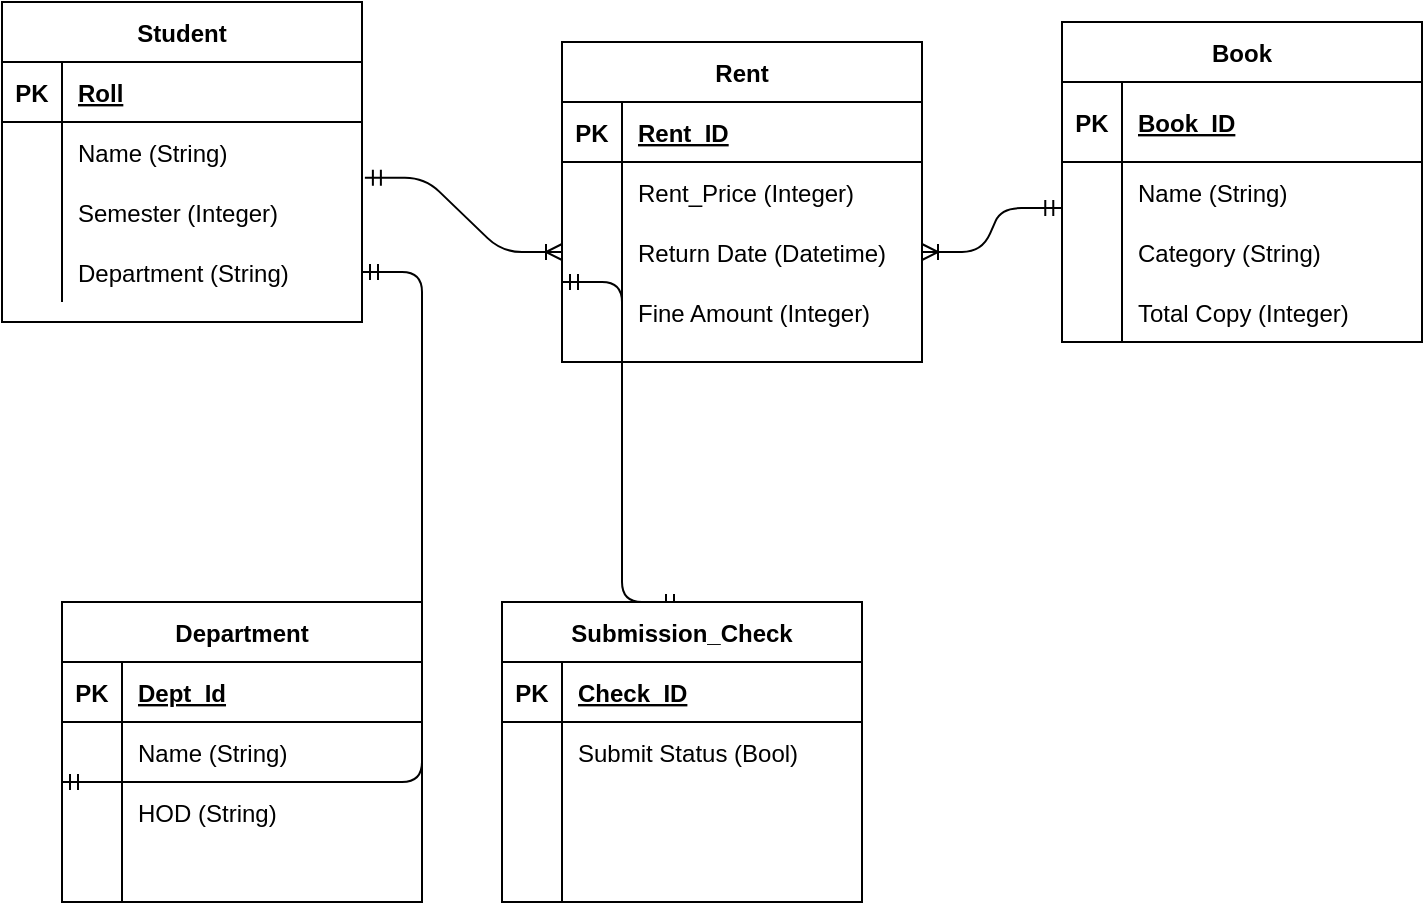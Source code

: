 <mxfile version="13.7.6" type="github">
  <diagram id="R2lEEEUBdFMjLlhIrx00" name="Page-1">
    <mxGraphModel dx="981" dy="548" grid="1" gridSize="10" guides="1" tooltips="1" connect="1" arrows="1" fold="1" page="1" pageScale="1" pageWidth="850" pageHeight="1100" math="0" shadow="0" extFonts="Permanent Marker^https://fonts.googleapis.com/css?family=Permanent+Marker">
      <root>
        <mxCell id="0" />
        <mxCell id="1" parent="0" />
        <mxCell id="I6bdRnYRgxQubLA3lItq-49" value="" style="edgeStyle=entityRelationEdgeStyle;fontSize=12;html=1;endArrow=ERoneToMany;startArrow=ERmandOne;startFill=0;exitX=1.008;exitY=-0.071;exitDx=0;exitDy=0;exitPerimeter=0;" edge="1" parent="1" source="I6bdRnYRgxQubLA3lItq-15" target="I6bdRnYRgxQubLA3lItq-43">
          <mxGeometry width="100" height="100" relative="1" as="geometry">
            <mxPoint x="310" y="120" as="sourcePoint" />
            <mxPoint x="410" y="20" as="targetPoint" />
          </mxGeometry>
        </mxCell>
        <mxCell id="I6bdRnYRgxQubLA3lItq-51" value="" style="edgeStyle=entityRelationEdgeStyle;fontSize=12;html=1;endArrow=ERmandOne;startArrow=ERoneToMany;exitX=1;exitY=0.5;exitDx=0;exitDy=0;startFill=0;entryX=-0.002;entryY=0.768;entryDx=0;entryDy=0;entryPerimeter=0;" edge="1" parent="1" source="I6bdRnYRgxQubLA3lItq-43" target="I6bdRnYRgxQubLA3lItq-25">
          <mxGeometry width="100" height="100" relative="1" as="geometry">
            <mxPoint x="530" y="220" as="sourcePoint" />
            <mxPoint x="630" y="120" as="targetPoint" />
          </mxGeometry>
        </mxCell>
        <mxCell id="I6bdRnYRgxQubLA3lItq-65" value="" style="edgeStyle=entityRelationEdgeStyle;fontSize=12;html=1;endArrow=ERmandOne;startArrow=ERmandOne;entryX=0;entryY=0;entryDx=0;entryDy=0;entryPerimeter=0;" edge="1" parent="1" source="I6bdRnYRgxQubLA3lItq-18" target="I6bdRnYRgxQubLA3lItq-59">
          <mxGeometry width="100" height="100" relative="1" as="geometry">
            <mxPoint x="200" y="314" as="sourcePoint" />
            <mxPoint x="220" y="210" as="targetPoint" />
          </mxGeometry>
        </mxCell>
        <mxCell id="I6bdRnYRgxQubLA3lItq-79" value="" style="edgeStyle=entityRelationEdgeStyle;fontSize=12;html=1;endArrow=ERmandOne;startArrow=ERmandOne;exitX=0.5;exitY=0;exitDx=0;exitDy=0;entryX=0;entryY=0;entryDx=0;entryDy=0;entryPerimeter=0;" edge="1" parent="1" source="I6bdRnYRgxQubLA3lItq-66" target="I6bdRnYRgxQubLA3lItq-46">
          <mxGeometry width="100" height="100" relative="1" as="geometry">
            <mxPoint x="280" y="310" as="sourcePoint" />
            <mxPoint x="380" y="210" as="targetPoint" />
          </mxGeometry>
        </mxCell>
        <mxCell id="I6bdRnYRgxQubLA3lItq-52" value="Department" style="shape=table;startSize=30;container=1;collapsible=1;childLayout=tableLayout;fixedRows=1;rowLines=0;fontStyle=1;align=center;resizeLast=1;" vertex="1" parent="1">
          <mxGeometry x="140" y="320" width="180" height="150" as="geometry" />
        </mxCell>
        <mxCell id="I6bdRnYRgxQubLA3lItq-53" value="" style="shape=partialRectangle;collapsible=0;dropTarget=0;pointerEvents=0;fillColor=none;top=0;left=0;bottom=1;right=0;points=[[0,0.5],[1,0.5]];portConstraint=eastwest;" vertex="1" parent="I6bdRnYRgxQubLA3lItq-52">
          <mxGeometry y="30" width="180" height="30" as="geometry" />
        </mxCell>
        <mxCell id="I6bdRnYRgxQubLA3lItq-54" value="PK" style="shape=partialRectangle;connectable=0;fillColor=none;top=0;left=0;bottom=0;right=0;fontStyle=1;overflow=hidden;" vertex="1" parent="I6bdRnYRgxQubLA3lItq-53">
          <mxGeometry width="30" height="30" as="geometry" />
        </mxCell>
        <mxCell id="I6bdRnYRgxQubLA3lItq-55" value="Dept_Id" style="shape=partialRectangle;connectable=0;fillColor=none;top=0;left=0;bottom=0;right=0;align=left;spacingLeft=6;fontStyle=5;overflow=hidden;" vertex="1" parent="I6bdRnYRgxQubLA3lItq-53">
          <mxGeometry x="30" width="150" height="30" as="geometry" />
        </mxCell>
        <mxCell id="I6bdRnYRgxQubLA3lItq-56" value="" style="shape=partialRectangle;collapsible=0;dropTarget=0;pointerEvents=0;fillColor=none;top=0;left=0;bottom=0;right=0;points=[[0,0.5],[1,0.5]];portConstraint=eastwest;" vertex="1" parent="I6bdRnYRgxQubLA3lItq-52">
          <mxGeometry y="60" width="180" height="30" as="geometry" />
        </mxCell>
        <mxCell id="I6bdRnYRgxQubLA3lItq-57" value="" style="shape=partialRectangle;connectable=0;fillColor=none;top=0;left=0;bottom=0;right=0;editable=1;overflow=hidden;" vertex="1" parent="I6bdRnYRgxQubLA3lItq-56">
          <mxGeometry width="30" height="30" as="geometry" />
        </mxCell>
        <mxCell id="I6bdRnYRgxQubLA3lItq-58" value="Name (String)" style="shape=partialRectangle;connectable=0;fillColor=none;top=0;left=0;bottom=0;right=0;align=left;spacingLeft=6;overflow=hidden;" vertex="1" parent="I6bdRnYRgxQubLA3lItq-56">
          <mxGeometry x="30" width="150" height="30" as="geometry" />
        </mxCell>
        <mxCell id="I6bdRnYRgxQubLA3lItq-59" value="" style="shape=partialRectangle;collapsible=0;dropTarget=0;pointerEvents=0;fillColor=none;top=0;left=0;bottom=0;right=0;points=[[0,0.5],[1,0.5]];portConstraint=eastwest;" vertex="1" parent="I6bdRnYRgxQubLA3lItq-52">
          <mxGeometry y="90" width="180" height="30" as="geometry" />
        </mxCell>
        <mxCell id="I6bdRnYRgxQubLA3lItq-60" value="" style="shape=partialRectangle;connectable=0;fillColor=none;top=0;left=0;bottom=0;right=0;editable=1;overflow=hidden;" vertex="1" parent="I6bdRnYRgxQubLA3lItq-59">
          <mxGeometry width="30" height="30" as="geometry" />
        </mxCell>
        <mxCell id="I6bdRnYRgxQubLA3lItq-61" value="HOD (String)" style="shape=partialRectangle;connectable=0;fillColor=none;top=0;left=0;bottom=0;right=0;align=left;spacingLeft=6;overflow=hidden;" vertex="1" parent="I6bdRnYRgxQubLA3lItq-59">
          <mxGeometry x="30" width="150" height="30" as="geometry" />
        </mxCell>
        <mxCell id="I6bdRnYRgxQubLA3lItq-62" value="" style="shape=partialRectangle;collapsible=0;dropTarget=0;pointerEvents=0;fillColor=none;top=0;left=0;bottom=0;right=0;points=[[0,0.5],[1,0.5]];portConstraint=eastwest;" vertex="1" parent="I6bdRnYRgxQubLA3lItq-52">
          <mxGeometry y="120" width="180" height="30" as="geometry" />
        </mxCell>
        <mxCell id="I6bdRnYRgxQubLA3lItq-63" value="" style="shape=partialRectangle;connectable=0;fillColor=none;top=0;left=0;bottom=0;right=0;editable=1;overflow=hidden;" vertex="1" parent="I6bdRnYRgxQubLA3lItq-62">
          <mxGeometry width="30" height="30" as="geometry" />
        </mxCell>
        <mxCell id="I6bdRnYRgxQubLA3lItq-64" value="" style="shape=partialRectangle;connectable=0;fillColor=none;top=0;left=0;bottom=0;right=0;align=left;spacingLeft=6;overflow=hidden;" vertex="1" parent="I6bdRnYRgxQubLA3lItq-62">
          <mxGeometry x="30" width="150" height="30" as="geometry" />
        </mxCell>
        <mxCell id="I6bdRnYRgxQubLA3lItq-36" value="Rent" style="shape=table;startSize=30;container=1;collapsible=1;childLayout=tableLayout;fixedRows=1;rowLines=0;fontStyle=1;align=center;resizeLast=1;" vertex="1" parent="1">
          <mxGeometry x="390" y="40" width="180" height="160" as="geometry" />
        </mxCell>
        <mxCell id="I6bdRnYRgxQubLA3lItq-37" value="" style="shape=partialRectangle;collapsible=0;dropTarget=0;pointerEvents=0;fillColor=none;top=0;left=0;bottom=1;right=0;points=[[0,0.5],[1,0.5]];portConstraint=eastwest;" vertex="1" parent="I6bdRnYRgxQubLA3lItq-36">
          <mxGeometry y="30" width="180" height="30" as="geometry" />
        </mxCell>
        <mxCell id="I6bdRnYRgxQubLA3lItq-38" value="PK" style="shape=partialRectangle;connectable=0;fillColor=none;top=0;left=0;bottom=0;right=0;fontStyle=1;overflow=hidden;" vertex="1" parent="I6bdRnYRgxQubLA3lItq-37">
          <mxGeometry width="30" height="30" as="geometry" />
        </mxCell>
        <mxCell id="I6bdRnYRgxQubLA3lItq-39" value="Rent_ID" style="shape=partialRectangle;connectable=0;fillColor=none;top=0;left=0;bottom=0;right=0;align=left;spacingLeft=6;fontStyle=5;overflow=hidden;" vertex="1" parent="I6bdRnYRgxQubLA3lItq-37">
          <mxGeometry x="30" width="150" height="30" as="geometry" />
        </mxCell>
        <mxCell id="I6bdRnYRgxQubLA3lItq-40" value="" style="shape=partialRectangle;collapsible=0;dropTarget=0;pointerEvents=0;fillColor=none;top=0;left=0;bottom=0;right=0;points=[[0,0.5],[1,0.5]];portConstraint=eastwest;" vertex="1" parent="I6bdRnYRgxQubLA3lItq-36">
          <mxGeometry y="60" width="180" height="30" as="geometry" />
        </mxCell>
        <mxCell id="I6bdRnYRgxQubLA3lItq-41" value="" style="shape=partialRectangle;connectable=0;fillColor=none;top=0;left=0;bottom=0;right=0;editable=1;overflow=hidden;" vertex="1" parent="I6bdRnYRgxQubLA3lItq-40">
          <mxGeometry width="30" height="30" as="geometry" />
        </mxCell>
        <mxCell id="I6bdRnYRgxQubLA3lItq-42" value="Rent_Price (Integer)" style="shape=partialRectangle;connectable=0;fillColor=none;top=0;left=0;bottom=0;right=0;align=left;spacingLeft=6;overflow=hidden;" vertex="1" parent="I6bdRnYRgxQubLA3lItq-40">
          <mxGeometry x="30" width="150" height="30" as="geometry" />
        </mxCell>
        <mxCell id="I6bdRnYRgxQubLA3lItq-43" value="" style="shape=partialRectangle;collapsible=0;dropTarget=0;pointerEvents=0;fillColor=none;top=0;left=0;bottom=0;right=0;points=[[0,0.5],[1,0.5]];portConstraint=eastwest;" vertex="1" parent="I6bdRnYRgxQubLA3lItq-36">
          <mxGeometry y="90" width="180" height="30" as="geometry" />
        </mxCell>
        <mxCell id="I6bdRnYRgxQubLA3lItq-44" value="" style="shape=partialRectangle;connectable=0;fillColor=none;top=0;left=0;bottom=0;right=0;editable=1;overflow=hidden;" vertex="1" parent="I6bdRnYRgxQubLA3lItq-43">
          <mxGeometry width="30" height="30" as="geometry" />
        </mxCell>
        <mxCell id="I6bdRnYRgxQubLA3lItq-45" value="Return Date (Datetime)" style="shape=partialRectangle;connectable=0;fillColor=none;top=0;left=0;bottom=0;right=0;align=left;spacingLeft=6;overflow=hidden;" vertex="1" parent="I6bdRnYRgxQubLA3lItq-43">
          <mxGeometry x="30" width="150" height="30" as="geometry" />
        </mxCell>
        <mxCell id="I6bdRnYRgxQubLA3lItq-46" value="" style="shape=partialRectangle;collapsible=0;dropTarget=0;pointerEvents=0;fillColor=none;top=0;left=0;bottom=0;right=0;points=[[0,0.5],[1,0.5]];portConstraint=eastwest;" vertex="1" parent="I6bdRnYRgxQubLA3lItq-36">
          <mxGeometry y="120" width="180" height="30" as="geometry" />
        </mxCell>
        <mxCell id="I6bdRnYRgxQubLA3lItq-47" value="" style="shape=partialRectangle;connectable=0;fillColor=none;top=0;left=0;bottom=0;right=0;editable=1;overflow=hidden;" vertex="1" parent="I6bdRnYRgxQubLA3lItq-46">
          <mxGeometry width="30" height="30" as="geometry" />
        </mxCell>
        <mxCell id="I6bdRnYRgxQubLA3lItq-48" value="Fine Amount (Integer)" style="shape=partialRectangle;connectable=0;fillColor=none;top=0;left=0;bottom=0;right=0;align=left;spacingLeft=6;overflow=hidden;" vertex="1" parent="I6bdRnYRgxQubLA3lItq-46">
          <mxGeometry x="30" width="150" height="30" as="geometry" />
        </mxCell>
        <mxCell id="I6bdRnYRgxQubLA3lItq-21" value="Book" style="shape=table;startSize=30;container=1;collapsible=1;childLayout=tableLayout;fixedRows=1;rowLines=0;fontStyle=1;align=center;resizeLast=1;" vertex="1" parent="1">
          <mxGeometry x="640" y="30" width="180" height="160" as="geometry" />
        </mxCell>
        <mxCell id="I6bdRnYRgxQubLA3lItq-22" value="" style="shape=partialRectangle;collapsible=0;dropTarget=0;pointerEvents=0;fillColor=none;top=0;left=0;bottom=1;right=0;points=[[0,0.5],[1,0.5]];portConstraint=eastwest;" vertex="1" parent="I6bdRnYRgxQubLA3lItq-21">
          <mxGeometry y="30" width="180" height="40" as="geometry" />
        </mxCell>
        <mxCell id="I6bdRnYRgxQubLA3lItq-23" value="PK" style="shape=partialRectangle;connectable=0;fillColor=none;top=0;left=0;bottom=0;right=0;fontStyle=1;overflow=hidden;" vertex="1" parent="I6bdRnYRgxQubLA3lItq-22">
          <mxGeometry width="30" height="40" as="geometry" />
        </mxCell>
        <mxCell id="I6bdRnYRgxQubLA3lItq-24" value="Book_ID" style="shape=partialRectangle;connectable=0;fillColor=none;top=0;left=0;bottom=0;right=0;align=left;spacingLeft=6;fontStyle=5;overflow=hidden;" vertex="1" parent="I6bdRnYRgxQubLA3lItq-22">
          <mxGeometry x="30" width="150" height="40" as="geometry" />
        </mxCell>
        <mxCell id="I6bdRnYRgxQubLA3lItq-25" value="" style="shape=partialRectangle;collapsible=0;dropTarget=0;pointerEvents=0;fillColor=none;top=0;left=0;bottom=0;right=0;points=[[0,0.5],[1,0.5]];portConstraint=eastwest;" vertex="1" parent="I6bdRnYRgxQubLA3lItq-21">
          <mxGeometry y="70" width="180" height="30" as="geometry" />
        </mxCell>
        <mxCell id="I6bdRnYRgxQubLA3lItq-26" value="" style="shape=partialRectangle;connectable=0;fillColor=none;top=0;left=0;bottom=0;right=0;editable=1;overflow=hidden;" vertex="1" parent="I6bdRnYRgxQubLA3lItq-25">
          <mxGeometry width="30" height="30" as="geometry" />
        </mxCell>
        <mxCell id="I6bdRnYRgxQubLA3lItq-27" value="Name (String)" style="shape=partialRectangle;connectable=0;fillColor=none;top=0;left=0;bottom=0;right=0;align=left;spacingLeft=6;overflow=hidden;" vertex="1" parent="I6bdRnYRgxQubLA3lItq-25">
          <mxGeometry x="30" width="150" height="30" as="geometry" />
        </mxCell>
        <mxCell id="I6bdRnYRgxQubLA3lItq-28" value="" style="shape=partialRectangle;collapsible=0;dropTarget=0;pointerEvents=0;fillColor=none;top=0;left=0;bottom=0;right=0;points=[[0,0.5],[1,0.5]];portConstraint=eastwest;" vertex="1" parent="I6bdRnYRgxQubLA3lItq-21">
          <mxGeometry y="100" width="180" height="30" as="geometry" />
        </mxCell>
        <mxCell id="I6bdRnYRgxQubLA3lItq-29" value="" style="shape=partialRectangle;connectable=0;fillColor=none;top=0;left=0;bottom=0;right=0;editable=1;overflow=hidden;" vertex="1" parent="I6bdRnYRgxQubLA3lItq-28">
          <mxGeometry width="30" height="30" as="geometry" />
        </mxCell>
        <mxCell id="I6bdRnYRgxQubLA3lItq-30" value="Category (String)" style="shape=partialRectangle;connectable=0;fillColor=none;top=0;left=0;bottom=0;right=0;align=left;spacingLeft=6;overflow=hidden;" vertex="1" parent="I6bdRnYRgxQubLA3lItq-28">
          <mxGeometry x="30" width="150" height="30" as="geometry" />
        </mxCell>
        <mxCell id="I6bdRnYRgxQubLA3lItq-31" value="" style="shape=partialRectangle;collapsible=0;dropTarget=0;pointerEvents=0;fillColor=none;top=0;left=0;bottom=0;right=0;points=[[0,0.5],[1,0.5]];portConstraint=eastwest;" vertex="1" parent="I6bdRnYRgxQubLA3lItq-21">
          <mxGeometry y="130" width="180" height="30" as="geometry" />
        </mxCell>
        <mxCell id="I6bdRnYRgxQubLA3lItq-32" value="" style="shape=partialRectangle;connectable=0;fillColor=none;top=0;left=0;bottom=0;right=0;editable=1;overflow=hidden;" vertex="1" parent="I6bdRnYRgxQubLA3lItq-31">
          <mxGeometry width="30" height="30" as="geometry" />
        </mxCell>
        <mxCell id="I6bdRnYRgxQubLA3lItq-33" value="Total Copy (Integer)" style="shape=partialRectangle;connectable=0;fillColor=none;top=0;left=0;bottom=0;right=0;align=left;spacingLeft=6;overflow=hidden;" vertex="1" parent="I6bdRnYRgxQubLA3lItq-31">
          <mxGeometry x="30" width="150" height="30" as="geometry" />
        </mxCell>
        <mxCell id="I6bdRnYRgxQubLA3lItq-8" value="Student" style="shape=table;startSize=30;container=1;collapsible=1;childLayout=tableLayout;fixedRows=1;rowLines=0;fontStyle=1;align=center;resizeLast=1;" vertex="1" parent="1">
          <mxGeometry x="110" y="20" width="180" height="160" as="geometry" />
        </mxCell>
        <mxCell id="I6bdRnYRgxQubLA3lItq-9" value="" style="shape=partialRectangle;collapsible=0;dropTarget=0;pointerEvents=0;fillColor=none;top=0;left=0;bottom=1;right=0;points=[[0,0.5],[1,0.5]];portConstraint=eastwest;" vertex="1" parent="I6bdRnYRgxQubLA3lItq-8">
          <mxGeometry y="30" width="180" height="30" as="geometry" />
        </mxCell>
        <mxCell id="I6bdRnYRgxQubLA3lItq-10" value="PK" style="shape=partialRectangle;connectable=0;fillColor=none;top=0;left=0;bottom=0;right=0;fontStyle=1;overflow=hidden;" vertex="1" parent="I6bdRnYRgxQubLA3lItq-9">
          <mxGeometry width="30" height="30" as="geometry" />
        </mxCell>
        <mxCell id="I6bdRnYRgxQubLA3lItq-11" value="Roll" style="shape=partialRectangle;connectable=0;fillColor=none;top=0;left=0;bottom=0;right=0;align=left;spacingLeft=6;fontStyle=5;overflow=hidden;" vertex="1" parent="I6bdRnYRgxQubLA3lItq-9">
          <mxGeometry x="30" width="150" height="30" as="geometry" />
        </mxCell>
        <mxCell id="I6bdRnYRgxQubLA3lItq-12" value="" style="shape=partialRectangle;collapsible=0;dropTarget=0;pointerEvents=0;fillColor=none;top=0;left=0;bottom=0;right=0;points=[[0,0.5],[1,0.5]];portConstraint=eastwest;" vertex="1" parent="I6bdRnYRgxQubLA3lItq-8">
          <mxGeometry y="60" width="180" height="30" as="geometry" />
        </mxCell>
        <mxCell id="I6bdRnYRgxQubLA3lItq-13" value="" style="shape=partialRectangle;connectable=0;fillColor=none;top=0;left=0;bottom=0;right=0;editable=1;overflow=hidden;" vertex="1" parent="I6bdRnYRgxQubLA3lItq-12">
          <mxGeometry width="30" height="30" as="geometry" />
        </mxCell>
        <mxCell id="I6bdRnYRgxQubLA3lItq-14" value="Name (String)" style="shape=partialRectangle;connectable=0;fillColor=none;top=0;left=0;bottom=0;right=0;align=left;spacingLeft=6;overflow=hidden;" vertex="1" parent="I6bdRnYRgxQubLA3lItq-12">
          <mxGeometry x="30" width="150" height="30" as="geometry" />
        </mxCell>
        <mxCell id="I6bdRnYRgxQubLA3lItq-15" value="" style="shape=partialRectangle;collapsible=0;dropTarget=0;pointerEvents=0;fillColor=none;top=0;left=0;bottom=0;right=0;points=[[0,0.5],[1,0.5]];portConstraint=eastwest;" vertex="1" parent="I6bdRnYRgxQubLA3lItq-8">
          <mxGeometry y="90" width="180" height="30" as="geometry" />
        </mxCell>
        <mxCell id="I6bdRnYRgxQubLA3lItq-16" value="" style="shape=partialRectangle;connectable=0;fillColor=none;top=0;left=0;bottom=0;right=0;editable=1;overflow=hidden;" vertex="1" parent="I6bdRnYRgxQubLA3lItq-15">
          <mxGeometry width="30" height="30" as="geometry" />
        </mxCell>
        <mxCell id="I6bdRnYRgxQubLA3lItq-17" value="Semester (Integer)" style="shape=partialRectangle;connectable=0;fillColor=none;top=0;left=0;bottom=0;right=0;align=left;spacingLeft=6;overflow=hidden;" vertex="1" parent="I6bdRnYRgxQubLA3lItq-15">
          <mxGeometry x="30" width="150" height="30" as="geometry" />
        </mxCell>
        <mxCell id="I6bdRnYRgxQubLA3lItq-18" value="" style="shape=partialRectangle;collapsible=0;dropTarget=0;pointerEvents=0;fillColor=none;top=0;left=0;bottom=0;right=0;points=[[0,0.5],[1,0.5]];portConstraint=eastwest;" vertex="1" parent="I6bdRnYRgxQubLA3lItq-8">
          <mxGeometry y="120" width="180" height="30" as="geometry" />
        </mxCell>
        <mxCell id="I6bdRnYRgxQubLA3lItq-19" value="" style="shape=partialRectangle;connectable=0;fillColor=none;top=0;left=0;bottom=0;right=0;editable=1;overflow=hidden;" vertex="1" parent="I6bdRnYRgxQubLA3lItq-18">
          <mxGeometry width="30" height="30" as="geometry" />
        </mxCell>
        <mxCell id="I6bdRnYRgxQubLA3lItq-20" value="Department (String)" style="shape=partialRectangle;connectable=0;fillColor=none;top=0;left=0;bottom=0;right=0;align=left;spacingLeft=6;overflow=hidden;" vertex="1" parent="I6bdRnYRgxQubLA3lItq-18">
          <mxGeometry x="30" width="150" height="30" as="geometry" />
        </mxCell>
        <mxCell id="I6bdRnYRgxQubLA3lItq-66" value="Submission_Check" style="shape=table;startSize=30;container=1;collapsible=1;childLayout=tableLayout;fixedRows=1;rowLines=0;fontStyle=1;align=center;resizeLast=1;" vertex="1" parent="1">
          <mxGeometry x="360" y="320" width="180" height="150" as="geometry" />
        </mxCell>
        <mxCell id="I6bdRnYRgxQubLA3lItq-67" value="" style="shape=partialRectangle;collapsible=0;dropTarget=0;pointerEvents=0;fillColor=none;top=0;left=0;bottom=1;right=0;points=[[0,0.5],[1,0.5]];portConstraint=eastwest;" vertex="1" parent="I6bdRnYRgxQubLA3lItq-66">
          <mxGeometry y="30" width="180" height="30" as="geometry" />
        </mxCell>
        <mxCell id="I6bdRnYRgxQubLA3lItq-68" value="PK" style="shape=partialRectangle;connectable=0;fillColor=none;top=0;left=0;bottom=0;right=0;fontStyle=1;overflow=hidden;" vertex="1" parent="I6bdRnYRgxQubLA3lItq-67">
          <mxGeometry width="30" height="30" as="geometry" />
        </mxCell>
        <mxCell id="I6bdRnYRgxQubLA3lItq-69" value="Check_ID" style="shape=partialRectangle;connectable=0;fillColor=none;top=0;left=0;bottom=0;right=0;align=left;spacingLeft=6;fontStyle=5;overflow=hidden;" vertex="1" parent="I6bdRnYRgxQubLA3lItq-67">
          <mxGeometry x="30" width="150" height="30" as="geometry" />
        </mxCell>
        <mxCell id="I6bdRnYRgxQubLA3lItq-70" value="" style="shape=partialRectangle;collapsible=0;dropTarget=0;pointerEvents=0;fillColor=none;top=0;left=0;bottom=0;right=0;points=[[0,0.5],[1,0.5]];portConstraint=eastwest;" vertex="1" parent="I6bdRnYRgxQubLA3lItq-66">
          <mxGeometry y="60" width="180" height="30" as="geometry" />
        </mxCell>
        <mxCell id="I6bdRnYRgxQubLA3lItq-71" value="" style="shape=partialRectangle;connectable=0;fillColor=none;top=0;left=0;bottom=0;right=0;editable=1;overflow=hidden;" vertex="1" parent="I6bdRnYRgxQubLA3lItq-70">
          <mxGeometry width="30" height="30" as="geometry" />
        </mxCell>
        <mxCell id="I6bdRnYRgxQubLA3lItq-72" value="Submit Status (Bool)" style="shape=partialRectangle;connectable=0;fillColor=none;top=0;left=0;bottom=0;right=0;align=left;spacingLeft=6;overflow=hidden;" vertex="1" parent="I6bdRnYRgxQubLA3lItq-70">
          <mxGeometry x="30" width="150" height="30" as="geometry" />
        </mxCell>
        <mxCell id="I6bdRnYRgxQubLA3lItq-73" value="" style="shape=partialRectangle;collapsible=0;dropTarget=0;pointerEvents=0;fillColor=none;top=0;left=0;bottom=0;right=0;points=[[0,0.5],[1,0.5]];portConstraint=eastwest;" vertex="1" parent="I6bdRnYRgxQubLA3lItq-66">
          <mxGeometry y="90" width="180" height="30" as="geometry" />
        </mxCell>
        <mxCell id="I6bdRnYRgxQubLA3lItq-74" value="" style="shape=partialRectangle;connectable=0;fillColor=none;top=0;left=0;bottom=0;right=0;editable=1;overflow=hidden;" vertex="1" parent="I6bdRnYRgxQubLA3lItq-73">
          <mxGeometry width="30" height="30" as="geometry" />
        </mxCell>
        <mxCell id="I6bdRnYRgxQubLA3lItq-75" value="" style="shape=partialRectangle;connectable=0;fillColor=none;top=0;left=0;bottom=0;right=0;align=left;spacingLeft=6;overflow=hidden;" vertex="1" parent="I6bdRnYRgxQubLA3lItq-73">
          <mxGeometry x="30" width="150" height="30" as="geometry" />
        </mxCell>
        <mxCell id="I6bdRnYRgxQubLA3lItq-76" value="" style="shape=partialRectangle;collapsible=0;dropTarget=0;pointerEvents=0;fillColor=none;top=0;left=0;bottom=0;right=0;points=[[0,0.5],[1,0.5]];portConstraint=eastwest;" vertex="1" parent="I6bdRnYRgxQubLA3lItq-66">
          <mxGeometry y="120" width="180" height="30" as="geometry" />
        </mxCell>
        <mxCell id="I6bdRnYRgxQubLA3lItq-77" value="" style="shape=partialRectangle;connectable=0;fillColor=none;top=0;left=0;bottom=0;right=0;editable=1;overflow=hidden;" vertex="1" parent="I6bdRnYRgxQubLA3lItq-76">
          <mxGeometry width="30" height="30" as="geometry" />
        </mxCell>
        <mxCell id="I6bdRnYRgxQubLA3lItq-78" value="" style="shape=partialRectangle;connectable=0;fillColor=none;top=0;left=0;bottom=0;right=0;align=left;spacingLeft=6;overflow=hidden;" vertex="1" parent="I6bdRnYRgxQubLA3lItq-76">
          <mxGeometry x="30" width="150" height="30" as="geometry" />
        </mxCell>
      </root>
    </mxGraphModel>
  </diagram>
</mxfile>
